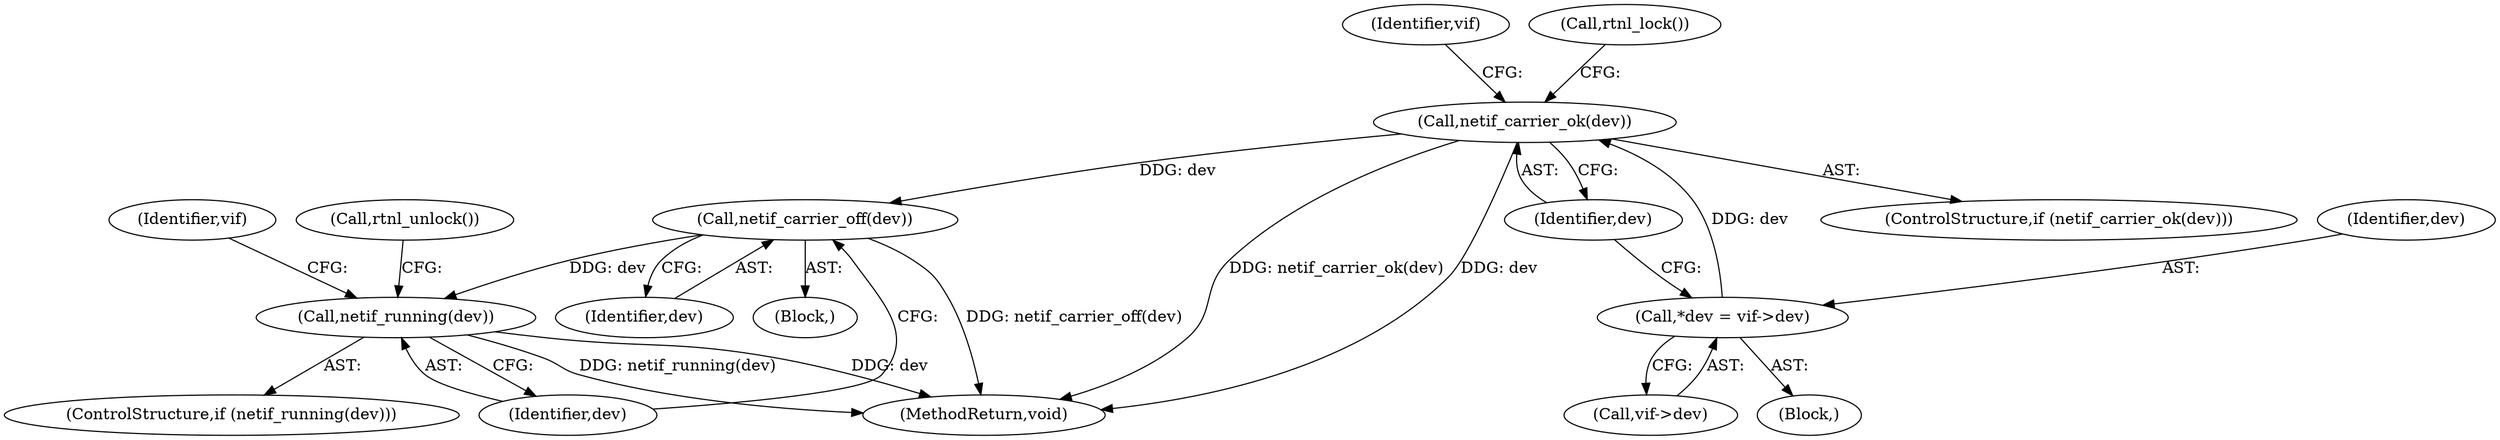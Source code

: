 digraph "0_linux_48856286b64e4b66ec62b94e504d0b29c1ade664@pointer" {
"1000111" [label="(Call,netif_carrier_ok(dev))"];
"1000105" [label="(Call,*dev = vif->dev)"];
"1000115" [label="(Call,netif_carrier_off(dev))"];
"1000118" [label="(Call,netif_running(dev))"];
"1000116" [label="(Identifier,dev)"];
"1000122" [label="(Call,rtnl_unlock())"];
"1000128" [label="(Identifier,vif)"];
"1000114" [label="(Call,rtnl_lock())"];
"1000106" [label="(Identifier,dev)"];
"1000112" [label="(Identifier,dev)"];
"1000107" [label="(Call,vif->dev)"];
"1000118" [label="(Call,netif_running(dev))"];
"1000117" [label="(ControlStructure,if (netif_running(dev)))"];
"1000105" [label="(Call,*dev = vif->dev)"];
"1000115" [label="(Call,netif_carrier_off(dev))"];
"1000119" [label="(Identifier,dev)"];
"1000121" [label="(Identifier,vif)"];
"1000113" [label="(Block,)"];
"1000103" [label="(Block,)"];
"1000165" [label="(MethodReturn,void)"];
"1000111" [label="(Call,netif_carrier_ok(dev))"];
"1000110" [label="(ControlStructure,if (netif_carrier_ok(dev)))"];
"1000111" -> "1000110"  [label="AST: "];
"1000111" -> "1000112"  [label="CFG: "];
"1000112" -> "1000111"  [label="AST: "];
"1000114" -> "1000111"  [label="CFG: "];
"1000128" -> "1000111"  [label="CFG: "];
"1000111" -> "1000165"  [label="DDG: dev"];
"1000111" -> "1000165"  [label="DDG: netif_carrier_ok(dev)"];
"1000105" -> "1000111"  [label="DDG: dev"];
"1000111" -> "1000115"  [label="DDG: dev"];
"1000105" -> "1000103"  [label="AST: "];
"1000105" -> "1000107"  [label="CFG: "];
"1000106" -> "1000105"  [label="AST: "];
"1000107" -> "1000105"  [label="AST: "];
"1000112" -> "1000105"  [label="CFG: "];
"1000115" -> "1000113"  [label="AST: "];
"1000115" -> "1000116"  [label="CFG: "];
"1000116" -> "1000115"  [label="AST: "];
"1000119" -> "1000115"  [label="CFG: "];
"1000115" -> "1000165"  [label="DDG: netif_carrier_off(dev)"];
"1000115" -> "1000118"  [label="DDG: dev"];
"1000118" -> "1000117"  [label="AST: "];
"1000118" -> "1000119"  [label="CFG: "];
"1000119" -> "1000118"  [label="AST: "];
"1000121" -> "1000118"  [label="CFG: "];
"1000122" -> "1000118"  [label="CFG: "];
"1000118" -> "1000165"  [label="DDG: netif_running(dev)"];
"1000118" -> "1000165"  [label="DDG: dev"];
}
